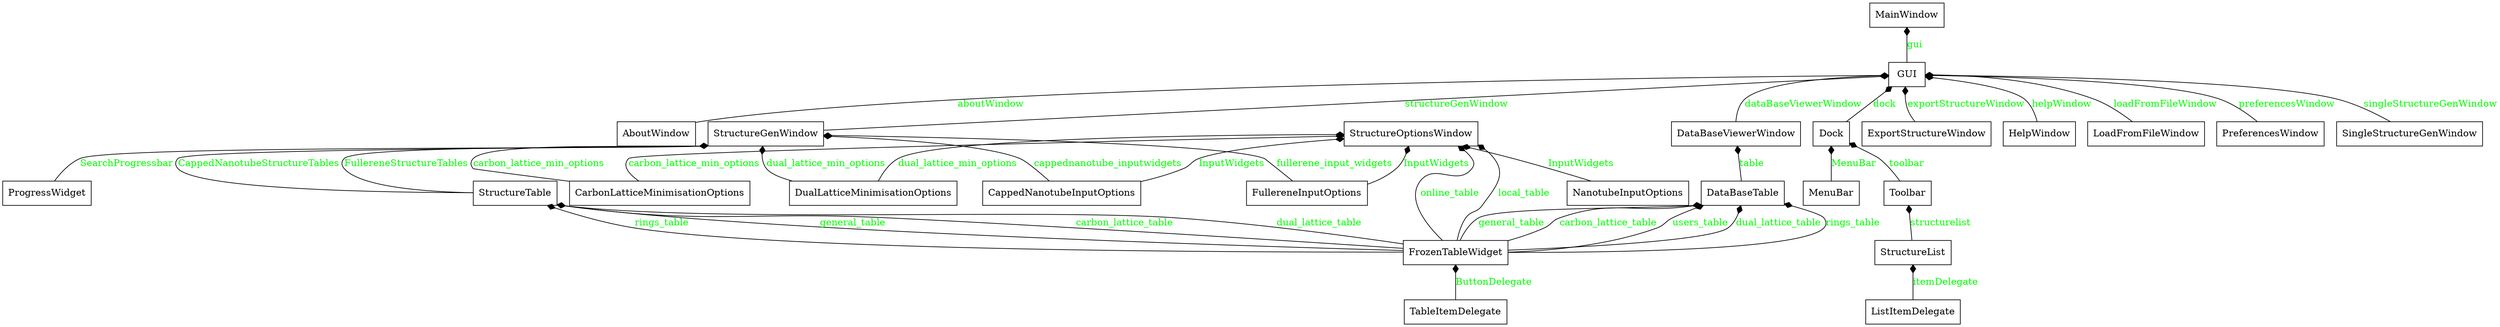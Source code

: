 digraph "classes_nanocap_gui" {
charset="utf-8"
rankdir=BT
"0" [label="AboutWindow", shape="record"];
"1" [label="CappedNanotubeInputOptions", shape="record"];
"2" [label="CarbonLatticeMinimisationOptions", shape="record"];
"3" [label="DataBaseTable", shape="record"];
"4" [label="DataBaseViewerWindow", shape="record"];
"5" [label="Dock", shape="record"];
"6" [label="DualLatticeMinimisationOptions", shape="record"];
"7" [label="ExportStructureWindow", shape="record"];
"8" [label="FrozenTableWidget", shape="record"];
"9" [label="FullereneInputOptions", shape="record"];
"10" [label="GUI", shape="record"];
"11" [label="HelpWindow", shape="record"];
"12" [label="ListItemDelegate", shape="record"];
"13" [label="LoadFromFileWindow", shape="record"];
"14" [label="MainWindow", shape="record"];
"15" [label="MenuBar", shape="record"];
"16" [label="NanotubeInputOptions", shape="record"];
"17" [label="PreferencesWindow", shape="record"];
"18" [label="ProgressWidget", shape="record"];
"19" [label="SingleStructureGenWindow", shape="record"];
"20" [label="StructureGenWindow", shape="record"];
"21" [label="StructureList", shape="record"];
"22" [label="StructureOptionsWindow", shape="record"];
"23" [label="StructureTable", shape="record"];
"24" [label="TableItemDelegate", shape="record"];
"25" [label="Toolbar", shape="record"];
"0" -> "10" [arrowhead="diamond", arrowtail="none", fontcolor="green", label="aboutWindow", style="solid"];
"1" -> "20" [arrowhead="diamond", arrowtail="none", fontcolor="green", label="cappednanotube_inputwidgets", style="solid"];
"1" -> "22" [arrowhead="diamond", arrowtail="none", fontcolor="green", label="InputWidgets", style="solid"];
"2" -> "20" [arrowhead="diamond", arrowtail="none", fontcolor="green", label="carbon_lattice_min_options", style="solid"];
"2" -> "22" [arrowhead="diamond", arrowtail="none", fontcolor="green", label="carbon_lattice_min_options", style="solid"];
"3" -> "4" [arrowhead="diamond", arrowtail="none", fontcolor="green", label="table", style="solid"];
"4" -> "10" [arrowhead="diamond", arrowtail="none", fontcolor="green", label="dataBaseViewerWindow", style="solid"];
"5" -> "10" [arrowhead="diamond", arrowtail="none", fontcolor="green", label="dock", style="solid"];
"6" -> "20" [arrowhead="diamond", arrowtail="none", fontcolor="green", label="dual_lattice_min_options", style="solid"];
"6" -> "22" [arrowhead="diamond", arrowtail="none", fontcolor="green", label="dual_lattice_min_options", style="solid"];
"7" -> "10" [arrowhead="diamond", arrowtail="none", fontcolor="green", label="exportStructureWindow", style="solid"];
"8" -> "3" [arrowhead="diamond", arrowtail="none", fontcolor="green", label="general_table", style="solid"];
"8" -> "3" [arrowhead="diamond", arrowtail="none", fontcolor="green", label="carbon_lattice_table", style="solid"];
"8" -> "3" [arrowhead="diamond", arrowtail="none", fontcolor="green", label="users_table", style="solid"];
"8" -> "3" [arrowhead="diamond", arrowtail="none", fontcolor="green", label="dual_lattice_table", style="solid"];
"8" -> "3" [arrowhead="diamond", arrowtail="none", fontcolor="green", label="rings_table", style="solid"];
"8" -> "22" [arrowhead="diamond", arrowtail="none", fontcolor="green", label="local_table", style="solid"];
"8" -> "22" [arrowhead="diamond", arrowtail="none", fontcolor="green", label="online_table", style="solid"];
"8" -> "23" [arrowhead="diamond", arrowtail="none", fontcolor="green", label="general_table", style="solid"];
"8" -> "23" [arrowhead="diamond", arrowtail="none", fontcolor="green", label="carbon_lattice_table", style="solid"];
"8" -> "23" [arrowhead="diamond", arrowtail="none", fontcolor="green", label="dual_lattice_table", style="solid"];
"8" -> "23" [arrowhead="diamond", arrowtail="none", fontcolor="green", label="rings_table", style="solid"];
"9" -> "20" [arrowhead="diamond", arrowtail="none", fontcolor="green", label="fullerene_input_widgets", style="solid"];
"9" -> "22" [arrowhead="diamond", arrowtail="none", fontcolor="green", label="InputWidgets", style="solid"];
"10" -> "14" [arrowhead="diamond", arrowtail="none", fontcolor="green", label="gui", style="solid"];
"11" -> "10" [arrowhead="diamond", arrowtail="none", fontcolor="green", label="helpWindow", style="solid"];
"12" -> "21" [arrowhead="diamond", arrowtail="none", fontcolor="green", label="itemDelegate", style="solid"];
"13" -> "10" [arrowhead="diamond", arrowtail="none", fontcolor="green", label="loadFromFileWindow", style="solid"];
"15" -> "5" [arrowhead="diamond", arrowtail="none", fontcolor="green", label="MenuBar", style="solid"];
"16" -> "22" [arrowhead="diamond", arrowtail="none", fontcolor="green", label="InputWidgets", style="solid"];
"17" -> "10" [arrowhead="diamond", arrowtail="none", fontcolor="green", label="preferencesWindow", style="solid"];
"18" -> "20" [arrowhead="diamond", arrowtail="none", fontcolor="green", label="SearchProgressbar", style="solid"];
"19" -> "10" [arrowhead="diamond", arrowtail="none", fontcolor="green", label="singleStructureGenWindow", style="solid"];
"20" -> "10" [arrowhead="diamond", arrowtail="none", fontcolor="green", label="structureGenWindow", style="solid"];
"21" -> "25" [arrowhead="diamond", arrowtail="none", fontcolor="green", label="structurelist", style="solid"];
"23" -> "20" [arrowhead="diamond", arrowtail="none", fontcolor="green", label="FullereneStructureTables", style="solid"];
"23" -> "20" [arrowhead="diamond", arrowtail="none", fontcolor="green", label="CappedNanotubeStructureTables", style="solid"];
"24" -> "8" [arrowhead="diamond", arrowtail="none", fontcolor="green", label="ButtonDelegate", style="solid"];
"25" -> "5" [arrowhead="diamond", arrowtail="none", fontcolor="green", label="toolbar", style="solid"];
}
